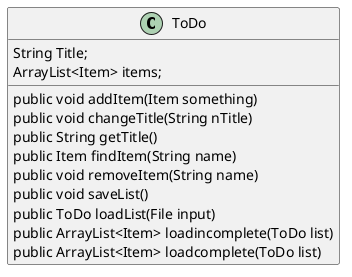 @startuml
'https://plantuml.com/sequence-diagram


class ToDo{
String Title;
ArrayList<Item> items;
public void addItem(Item something)
public void changeTitle(String nTitle)
public String getTitle()
public Item findItem(String name)
public void removeItem(String name)
public void saveList()
public ToDo loadList(File input)
public ArrayList<Item> loadincomplete(ToDo list)
public ArrayList<Item> loadcomplete(ToDo list)
}
@enduml